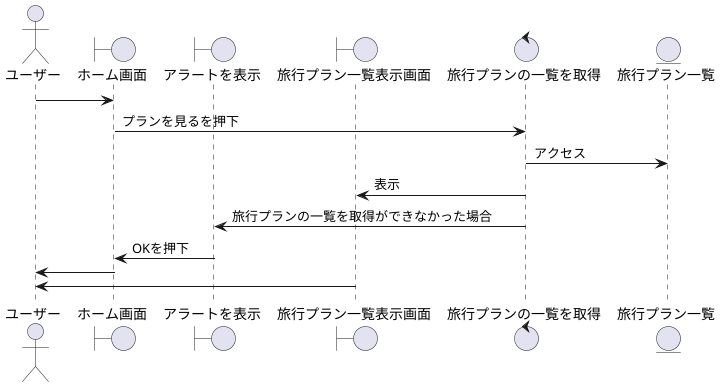 @startuml

actor ユーザー

boundary ホーム画面
boundary アラートを表示
boundary 旅行プラン一覧表示画面

control 旅行プランの一覧を取得

entity 旅行プラン一覧

ユーザー -> ホーム画面
ホーム画面 -> 旅行プランの一覧を取得 : プランを見るを押下
旅行プランの一覧を取得 -> 旅行プラン一覧 : アクセス
旅行プランの一覧を取得 -> 旅行プラン一覧表示画面 : 表示
旅行プランの一覧を取得 -> アラートを表示 : 旅行プランの一覧を取得ができなかった場合
アラートを表示 -> ホーム画面 : OKを押下
ホーム画面 -> ユーザー
旅行プラン一覧表示画面 -> ユーザー

@enduml